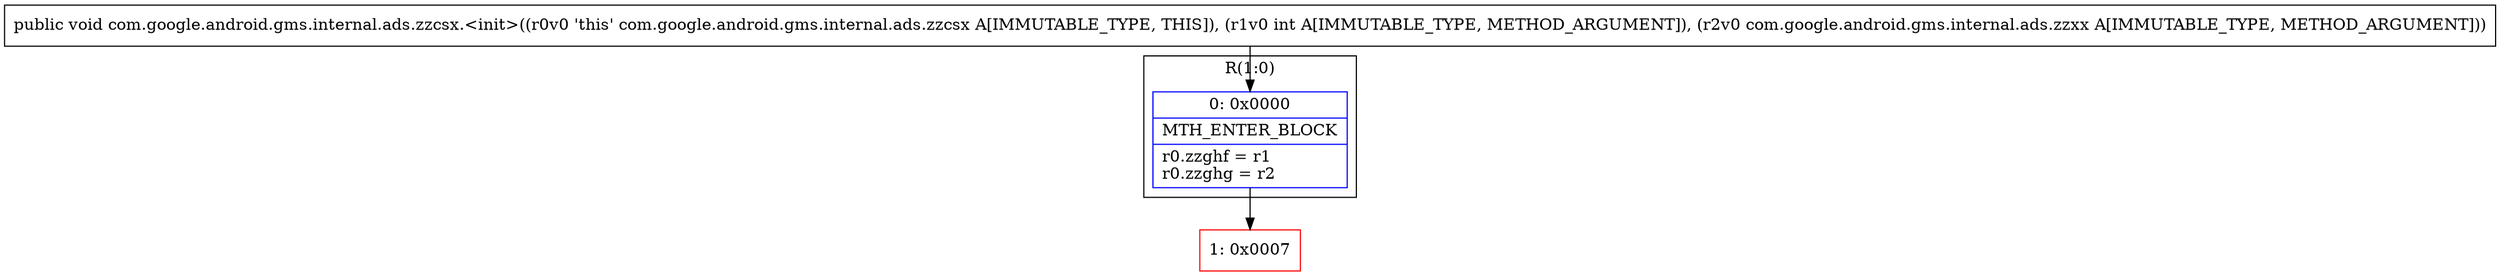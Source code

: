 digraph "CFG forcom.google.android.gms.internal.ads.zzcsx.\<init\>(ILcom\/google\/android\/gms\/internal\/ads\/zzxx;)V" {
subgraph cluster_Region_167907372 {
label = "R(1:0)";
node [shape=record,color=blue];
Node_0 [shape=record,label="{0\:\ 0x0000|MTH_ENTER_BLOCK\l|r0.zzghf = r1\lr0.zzghg = r2\l}"];
}
Node_1 [shape=record,color=red,label="{1\:\ 0x0007}"];
MethodNode[shape=record,label="{public void com.google.android.gms.internal.ads.zzcsx.\<init\>((r0v0 'this' com.google.android.gms.internal.ads.zzcsx A[IMMUTABLE_TYPE, THIS]), (r1v0 int A[IMMUTABLE_TYPE, METHOD_ARGUMENT]), (r2v0 com.google.android.gms.internal.ads.zzxx A[IMMUTABLE_TYPE, METHOD_ARGUMENT])) }"];
MethodNode -> Node_0;
Node_0 -> Node_1;
}

